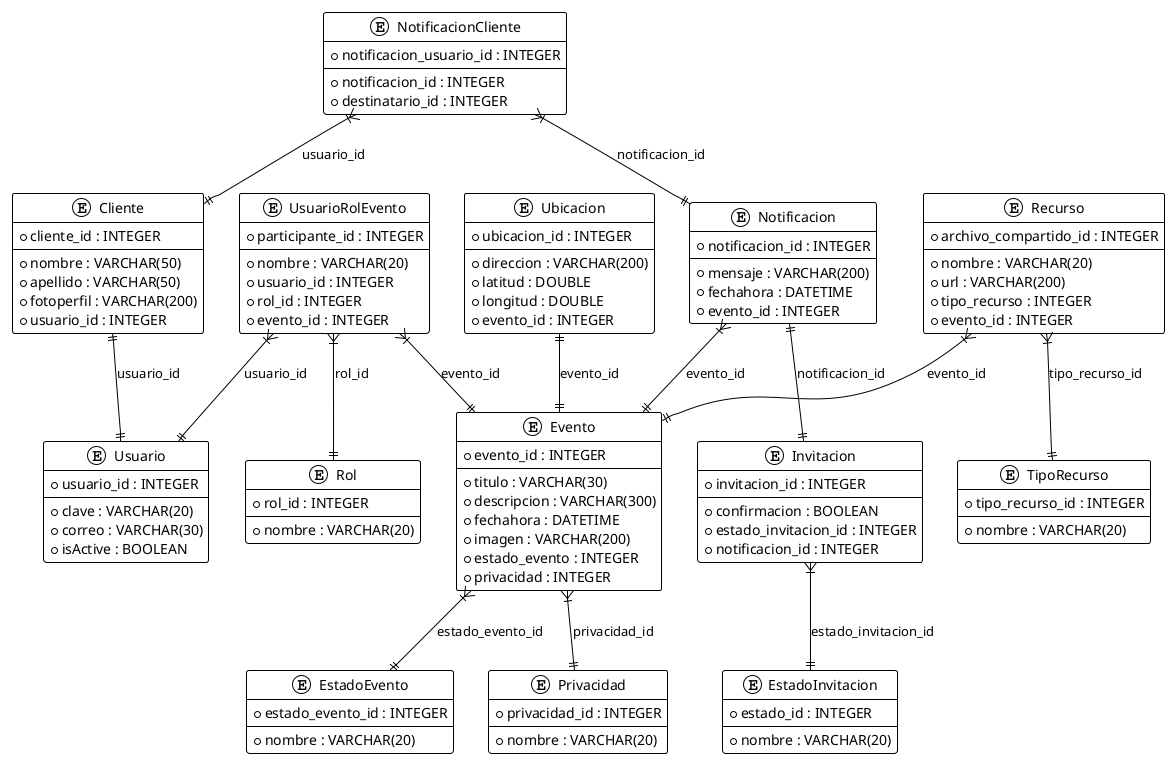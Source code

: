 @startuml
!theme plain

entity "Cliente" {
  * cliente_id : INTEGER
  --
  * nombre : VARCHAR(50)
  * apellido : VARCHAR(50)
  * fotoperfil : VARCHAR(200)
  * usuario_id : INTEGER
}

entity "Usuario" {
  * usuario_id : INTEGER
  --
  * clave : VARCHAR(20)
  * correo : VARCHAR(30)
  * isActive : BOOLEAN
}

entity "Evento" {
  * evento_id : INTEGER
  --
  * titulo : VARCHAR(30)
  * descripcion : VARCHAR(300)
  * fechahora : DATETIME
  * imagen : VARCHAR(200)
  * estado_evento : INTEGER
  * privacidad : INTEGER
}

entity "Invitacion" {
  * invitacion_id : INTEGER
  --
  * confirmacion : BOOLEAN
  * estado_invitacion_id : INTEGER
  * notificacion_id : INTEGER
}

entity "Notificacion" {
  * notificacion_id : INTEGER
  --
  * mensaje : VARCHAR(200)
  * fechahora : DATETIME
  * evento_id : INTEGER
}

entity "NotificacionCliente" {
  * notificacion_usuario_id : INTEGER
  --
  * notificacion_id : INTEGER
  * destinatario_id : INTEGER
}

entity "Ubicacion" {
  * ubicacion_id : INTEGER
  --
  * direccion : VARCHAR(200)
  * latitud : DOUBLE
  * longitud : DOUBLE
  * evento_id : INTEGER
}

entity "EstadoInvitacion" {
  * estado_id : INTEGER
  --
  * nombre : VARCHAR(20)
}

entity "EstadoEvento" {
  * estado_evento_id : INTEGER
  --
  * nombre : VARCHAR(20)
}

entity "Privacidad" {
  * privacidad_id : INTEGER
  --
  * nombre : VARCHAR(20)
}

entity "UsuarioRolEvento" {
  * participante_id : INTEGER
  --
  * nombre : VARCHAR(20)
  * usuario_id : INTEGER
  * rol_id : INTEGER
  * evento_id : INTEGER
}

entity "Rol" {
  * rol_id : INTEGER
  --
  * nombre : VARCHAR(20)
}

entity "Recurso" {
  * archivo_compartido_id : INTEGER
  --
  * nombre : VARCHAR(20)
  * url : VARCHAR(200)
  * tipo_recurso : INTEGER
  * evento_id : INTEGER
}

entity "TipoRecurso" {
  * tipo_recurso_id : INTEGER
  --
  * nombre : VARCHAR(20)
}

' Relaciones 1:1
Cliente ||--|| Usuario : usuario_id
Notificacion ||--|| Invitacion : notificacion_id 

' Relaciones 1:m
Invitacion }|--|| EstadoInvitacion : estado_invitacion_id
NotificacionCliente }|--|| Cliente : usuario_id 
NotificacionCliente }|--|| Notificacion : notificacion_id
Notificacion }|--|| Evento : evento_id
Recurso }|--|| TipoRecurso : tipo_recurso_id
Recurso }|--|| Evento : evento_id
Ubicacion ||--|| Evento : evento_id
Evento }|--|| EstadoEvento : estado_evento_id
Evento }|--|| Privacidad : privacidad_id
UsuarioRolEvento }|--|| Usuario : usuario_id
UsuarioRolEvento }|--|| Rol : rol_id
UsuarioRolEvento }|--|| Evento : evento_id

@enduml